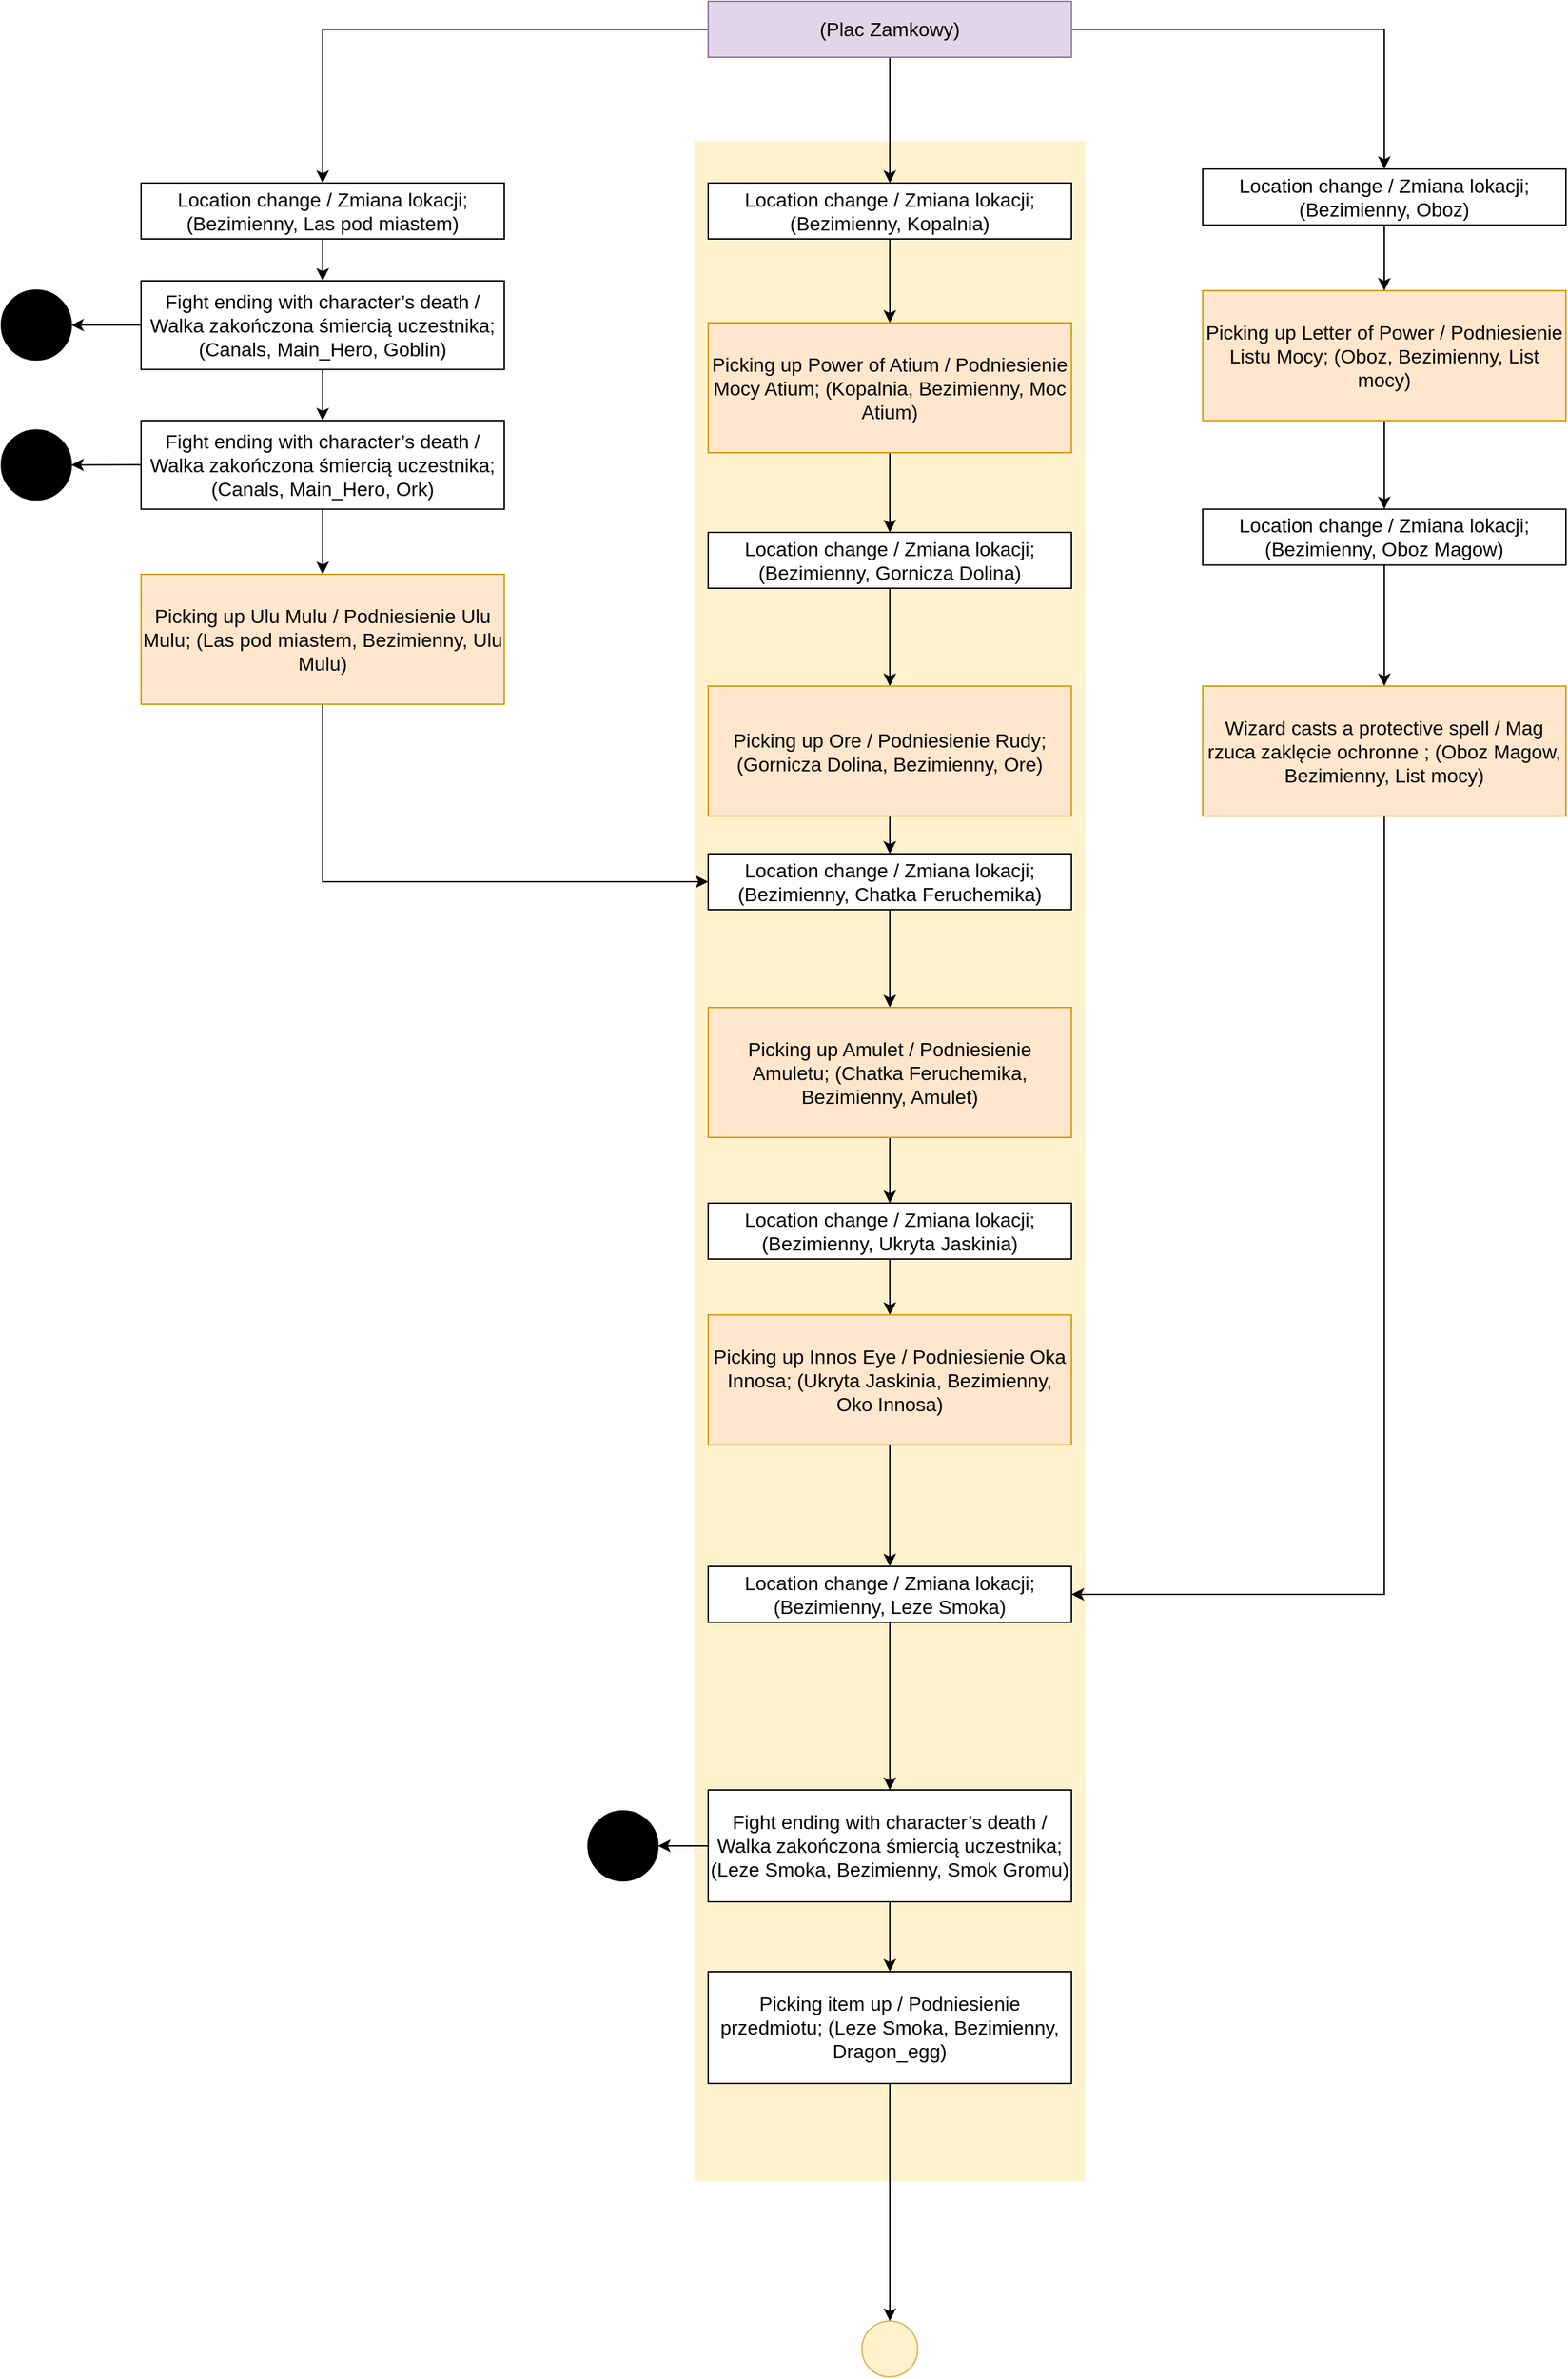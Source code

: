 <mxfile version="26.0.16">
  <diagram id="rkxneIpJQOFQeqjlJjRi" name="DiagramFabuly">
    <mxGraphModel dx="1736" dy="2110" grid="1" gridSize="10" guides="1" tooltips="1" connect="1" arrows="1" fold="1" page="1" pageScale="1" pageWidth="850" pageHeight="1100" math="0" shadow="0">
      <root>
        <mxCell id="0" />
        <mxCell id="1" parent="0" />
        <mxCell id="L8YZ8_fF07wdOiWUrEbG-100" value="" style="rounded=0;whiteSpace=wrap;html=1;fillColor=#fff2cc;fontFamily=Helvetica;fontSize=14;strokeColor=none;container=0;" parent="1" vertex="1">
          <mxGeometry x="866" y="-70" width="280" height="1460" as="geometry" />
        </mxCell>
        <mxCell id="pFNsEcpQbkUwThUsDJ2k-5" value="" style="edgeStyle=orthogonalEdgeStyle;rounded=0;orthogonalLoop=1;jettySize=auto;html=1;" parent="1" source="L8YZ8_fF07wdOiWUrEbG-86" target="L8YZ8_fF07wdOiWUrEbG-108" edge="1">
          <mxGeometry relative="1" as="geometry" />
        </mxCell>
        <mxCell id="zkXEyK3gHYX9UNPN8YG--12" style="edgeStyle=orthogonalEdgeStyle;rounded=0;orthogonalLoop=1;jettySize=auto;html=1;" edge="1" parent="1" source="L8YZ8_fF07wdOiWUrEbG-86" target="zkXEyK3gHYX9UNPN8YG--2">
          <mxGeometry relative="1" as="geometry" />
        </mxCell>
        <mxCell id="zkXEyK3gHYX9UNPN8YG--42" style="edgeStyle=orthogonalEdgeStyle;rounded=0;orthogonalLoop=1;jettySize=auto;html=1;entryX=0.5;entryY=0;entryDx=0;entryDy=0;" edge="1" parent="1" source="L8YZ8_fF07wdOiWUrEbG-86" target="zkXEyK3gHYX9UNPN8YG--41">
          <mxGeometry relative="1" as="geometry" />
        </mxCell>
        <mxCell id="L8YZ8_fF07wdOiWUrEbG-86" value="&lt;font&gt;(Plac Zamkowy)&lt;/font&gt;" style="rounded=0;whiteSpace=wrap;html=1;strokeColor=#9673a6;fillColor=#e1d5e7;container=0;fontSize=14;" parent="1" vertex="1">
          <mxGeometry x="876" y="-170" width="260" height="40" as="geometry" />
        </mxCell>
        <mxCell id="pFNsEcpQbkUwThUsDJ2k-6" value="" style="edgeStyle=orthogonalEdgeStyle;rounded=0;orthogonalLoop=1;jettySize=auto;html=1;entryX=0.5;entryY=0;entryDx=0;entryDy=0;" parent="1" source="L8YZ8_fF07wdOiWUrEbG-108" target="zkXEyK3gHYX9UNPN8YG--17" edge="1">
          <mxGeometry relative="1" as="geometry">
            <mxPoint x="1006" y="60" as="targetPoint" />
          </mxGeometry>
        </mxCell>
        <mxCell id="L8YZ8_fF07wdOiWUrEbG-108" value="&lt;span id=&quot;docs-internal-guid-4cfbbf0f-7fff-1ddc-6e00-4f36d3d0db7e&quot;&gt;&lt;span style=&quot;background-color: transparent ; vertical-align: baseline&quot;&gt;&lt;font&gt;&lt;font face=&quot;arial&quot;&gt;&lt;span&gt;Location change / Zmiana lokacji; (Bezimienny, Kopalnia)&lt;/span&gt;&lt;/font&gt;&lt;/font&gt;&lt;/span&gt;&lt;/span&gt;" style="rounded=0;whiteSpace=wrap;html=1;align=center;container=0;fontSize=14;" parent="1" vertex="1">
          <mxGeometry x="876" y="-40" width="260" height="40" as="geometry" />
        </mxCell>
        <mxCell id="pFNsEcpQbkUwThUsDJ2k-10" value="" style="edgeStyle=orthogonalEdgeStyle;rounded=0;orthogonalLoop=1;jettySize=auto;html=1;entryX=0.5;entryY=0;entryDx=0;entryDy=0;" parent="1" source="L8YZ8_fF07wdOiWUrEbG-129" target="zkXEyK3gHYX9UNPN8YG--22" edge="1">
          <mxGeometry relative="1" as="geometry">
            <mxPoint x="1006" y="550" as="targetPoint" />
          </mxGeometry>
        </mxCell>
        <mxCell id="L8YZ8_fF07wdOiWUrEbG-129" value="&lt;span id=&quot;docs-internal-guid-4cfbbf0f-7fff-1ddc-6e00-4f36d3d0db7e&quot;&gt;&lt;span style=&quot;background-color: transparent ; vertical-align: baseline&quot;&gt;&lt;font&gt;&lt;font face=&quot;arial&quot;&gt;&lt;span&gt;Location change / Zmiana lokacji;&lt;/span&gt;&lt;/font&gt;&lt;span style=&quot;font-family: arial;&quot;&gt;(Bezimienny, Chatka Feruchemika)&lt;/span&gt;&lt;br&gt;&lt;/font&gt;&lt;/span&gt;&lt;/span&gt;" style="rounded=0;whiteSpace=wrap;html=1;align=center;container=0;fontSize=14;" parent="1" vertex="1">
          <mxGeometry x="876" y="440" width="260" height="40" as="geometry" />
        </mxCell>
        <mxCell id="wIxRWUz_mLLFGNtNrPbb-8" value="" style="ellipse;whiteSpace=wrap;html=1;aspect=fixed;fontSize=14;align=center;fillColor=#fff2cc;strokeWidth=1;strokeColor=#d6b656;container=0;" parent="1" vertex="1">
          <mxGeometry x="986" y="1490" width="40" height="40" as="geometry" />
        </mxCell>
        <mxCell id="pFNsEcpQbkUwThUsDJ2k-8" value="" style="edgeStyle=orthogonalEdgeStyle;rounded=0;orthogonalLoop=1;jettySize=auto;html=1;exitX=0.5;exitY=1;exitDx=0;exitDy=0;" parent="1" source="zkXEyK3gHYX9UNPN8YG--19" edge="1">
          <mxGeometry relative="1" as="geometry">
            <mxPoint x="1006" y="260" as="sourcePoint" />
            <mxPoint x="1006" y="320" as="targetPoint" />
          </mxGeometry>
        </mxCell>
        <mxCell id="zkXEyK3gHYX9UNPN8YG--1" style="edgeStyle=orthogonalEdgeStyle;rounded=0;orthogonalLoop=1;jettySize=auto;html=1;entryX=0.5;entryY=0;entryDx=0;entryDy=0;" edge="1" parent="1" source="zkXEyK3gHYX9UNPN8YG--2" target="zkXEyK3gHYX9UNPN8YG--5">
          <mxGeometry relative="1" as="geometry" />
        </mxCell>
        <mxCell id="zkXEyK3gHYX9UNPN8YG--2" value="&lt;span id=&quot;docs-internal-guid-4cfbbf0f-7fff-1ddc-6e00-4f36d3d0db7e&quot;&gt;&lt;span style=&quot;background-color: transparent ; vertical-align: baseline&quot;&gt;&lt;font&gt;&lt;font face=&quot;arial&quot;&gt;&lt;span&gt;Location change / Zmiana lokacji; (Bezimienny, Las pod miastem)&lt;/span&gt;&lt;/font&gt;&lt;/font&gt;&lt;/span&gt;&lt;/span&gt;" style="rounded=0;whiteSpace=wrap;html=1;align=center;container=0;fontSize=14;" vertex="1" parent="1">
          <mxGeometry x="470" y="-40" width="260" height="40" as="geometry" />
        </mxCell>
        <mxCell id="zkXEyK3gHYX9UNPN8YG--3" style="edgeStyle=orthogonalEdgeStyle;rounded=0;orthogonalLoop=1;jettySize=auto;html=1;entryX=1;entryY=0.5;entryDx=0;entryDy=0;" edge="1" parent="1" source="zkXEyK3gHYX9UNPN8YG--5" target="zkXEyK3gHYX9UNPN8YG--6">
          <mxGeometry relative="1" as="geometry" />
        </mxCell>
        <mxCell id="zkXEyK3gHYX9UNPN8YG--4" style="edgeStyle=orthogonalEdgeStyle;rounded=0;orthogonalLoop=1;jettySize=auto;html=1;entryX=0.5;entryY=0;entryDx=0;entryDy=0;" edge="1" parent="1" source="zkXEyK3gHYX9UNPN8YG--5" target="zkXEyK3gHYX9UNPN8YG--9">
          <mxGeometry relative="1" as="geometry" />
        </mxCell>
        <mxCell id="zkXEyK3gHYX9UNPN8YG--5" value="&lt;span id=&quot;docs-internal-guid-4cfbbf0f-7fff-1ddc-6e00-4f36d3d0db7e&quot;&gt;&lt;span style=&quot;background-color: transparent ; vertical-align: baseline&quot;&gt;&lt;font&gt;&lt;span style=&quot;font-size: 14px;&quot;&gt;Fight ending with character’s death / Walka zakończona śmiercią uczestnika; (Canals, Main_Hero, Goblin)&lt;/span&gt;&lt;/font&gt;&lt;/span&gt;&lt;/span&gt;" style="rounded=0;whiteSpace=wrap;html=1;align=center;" vertex="1" parent="1">
          <mxGeometry x="470" y="30" width="260" height="63.37" as="geometry" />
        </mxCell>
        <mxCell id="zkXEyK3gHYX9UNPN8YG--6" value="" style="ellipse;whiteSpace=wrap;html=1;aspect=fixed;fillColor=#000000;" vertex="1" parent="1">
          <mxGeometry x="370" y="36.68" width="50" height="50" as="geometry" />
        </mxCell>
        <mxCell id="zkXEyK3gHYX9UNPN8YG--7" style="edgeStyle=orthogonalEdgeStyle;rounded=0;orthogonalLoop=1;jettySize=auto;html=1;exitX=0;exitY=0.5;exitDx=0;exitDy=0;entryX=1;entryY=0.5;entryDx=0;entryDy=0;" edge="1" parent="1" source="zkXEyK3gHYX9UNPN8YG--9" target="zkXEyK3gHYX9UNPN8YG--10">
          <mxGeometry relative="1" as="geometry" />
        </mxCell>
        <mxCell id="zkXEyK3gHYX9UNPN8YG--8" style="edgeStyle=orthogonalEdgeStyle;rounded=0;orthogonalLoop=1;jettySize=auto;html=1;exitX=0.5;exitY=1;exitDx=0;exitDy=0;entryX=0.5;entryY=0;entryDx=0;entryDy=0;" edge="1" parent="1" source="zkXEyK3gHYX9UNPN8YG--9" target="zkXEyK3gHYX9UNPN8YG--15">
          <mxGeometry relative="1" as="geometry">
            <mxPoint x="600" y="230" as="targetPoint" />
          </mxGeometry>
        </mxCell>
        <mxCell id="zkXEyK3gHYX9UNPN8YG--9" value="&lt;span id=&quot;docs-internal-guid-4cfbbf0f-7fff-1ddc-6e00-4f36d3d0db7e&quot;&gt;&lt;span style=&quot;background-color: transparent ; vertical-align: baseline&quot;&gt;&lt;font&gt;&lt;span style=&quot;font-size: 14px;&quot;&gt;Fight ending with character’s death / Walka zakończona śmiercią uczestnika; (Canals, Main_Hero, Ork)&lt;/span&gt;&lt;/font&gt;&lt;/span&gt;&lt;/span&gt;" style="rounded=0;whiteSpace=wrap;html=1;align=center;" vertex="1" parent="1">
          <mxGeometry x="470" y="130" width="260" height="63.37" as="geometry" />
        </mxCell>
        <mxCell id="zkXEyK3gHYX9UNPN8YG--10" value="" style="ellipse;whiteSpace=wrap;html=1;aspect=fixed;fillColor=#000000;" vertex="1" parent="1">
          <mxGeometry x="370" y="136.69" width="50" height="50" as="geometry" />
        </mxCell>
        <mxCell id="zkXEyK3gHYX9UNPN8YG--16" style="edgeStyle=orthogonalEdgeStyle;rounded=0;orthogonalLoop=1;jettySize=auto;html=1;entryX=0;entryY=0.5;entryDx=0;entryDy=0;" edge="1" parent="1" source="zkXEyK3gHYX9UNPN8YG--15" target="L8YZ8_fF07wdOiWUrEbG-129">
          <mxGeometry relative="1" as="geometry">
            <Array as="points">
              <mxPoint x="600" y="460" />
            </Array>
          </mxGeometry>
        </mxCell>
        <mxCell id="zkXEyK3gHYX9UNPN8YG--15" value="&lt;span style=&quot;font-size: 14px;&quot;&gt;Picking up Ulu Mulu / Podniesienie Ulu Mulu; (Las pod miastem, Bezimienny, Ulu Mulu)&lt;/span&gt;" style="rounded=0;whiteSpace=wrap;html=1;align=center;fillColor=#ffe6cc;strokeColor=#d79b00;" vertex="1" parent="1">
          <mxGeometry x="470" y="240" width="260" height="93" as="geometry" />
        </mxCell>
        <mxCell id="zkXEyK3gHYX9UNPN8YG--18" style="edgeStyle=orthogonalEdgeStyle;rounded=0;orthogonalLoop=1;jettySize=auto;html=1;entryX=0.5;entryY=0;entryDx=0;entryDy=0;" edge="1" parent="1" source="zkXEyK3gHYX9UNPN8YG--17" target="zkXEyK3gHYX9UNPN8YG--19">
          <mxGeometry relative="1" as="geometry">
            <mxPoint x="1006" y="200" as="targetPoint" />
          </mxGeometry>
        </mxCell>
        <mxCell id="zkXEyK3gHYX9UNPN8YG--17" value="&lt;span style=&quot;font-size: 14px;&quot;&gt;Picking up Power of Atium / Podniesienie Mocy Atium; (Kopalnia, Bezimienny, Moc Atium)&lt;/span&gt;" style="rounded=0;whiteSpace=wrap;html=1;align=center;fillColor=#ffe6cc;strokeColor=#d79b00;" vertex="1" parent="1">
          <mxGeometry x="876" y="60" width="260" height="93" as="geometry" />
        </mxCell>
        <mxCell id="zkXEyK3gHYX9UNPN8YG--19" value="Location change / Zmiana lokacji; (Bezimienny, Gornicza Dolina)" style="rounded=0;whiteSpace=wrap;html=1;align=center;container=0;fontSize=14;" vertex="1" parent="1">
          <mxGeometry x="876" y="210" width="260" height="40" as="geometry" />
        </mxCell>
        <mxCell id="zkXEyK3gHYX9UNPN8YG--21" style="edgeStyle=orthogonalEdgeStyle;rounded=0;orthogonalLoop=1;jettySize=auto;html=1;entryX=0.5;entryY=0;entryDx=0;entryDy=0;" edge="1" parent="1" source="zkXEyK3gHYX9UNPN8YG--20" target="L8YZ8_fF07wdOiWUrEbG-129">
          <mxGeometry relative="1" as="geometry" />
        </mxCell>
        <mxCell id="zkXEyK3gHYX9UNPN8YG--20" value="&lt;span style=&quot;font-size: 14px;&quot;&gt;Picking up Ore / Podniesienie Rudy; (Gornicza Dolina, Bezimienny, Ore)&lt;/span&gt;" style="rounded=0;whiteSpace=wrap;html=1;align=center;fillColor=#ffe6cc;strokeColor=#d79b00;" vertex="1" parent="1">
          <mxGeometry x="876" y="320" width="260" height="93" as="geometry" />
        </mxCell>
        <mxCell id="zkXEyK3gHYX9UNPN8YG--23" style="edgeStyle=orthogonalEdgeStyle;rounded=0;orthogonalLoop=1;jettySize=auto;html=1;entryX=0.5;entryY=0;entryDx=0;entryDy=0;" edge="1" parent="1" source="zkXEyK3gHYX9UNPN8YG--22" target="zkXEyK3gHYX9UNPN8YG--24">
          <mxGeometry relative="1" as="geometry">
            <mxPoint x="1006" y="680" as="targetPoint" />
          </mxGeometry>
        </mxCell>
        <mxCell id="zkXEyK3gHYX9UNPN8YG--22" value="&lt;span style=&quot;font-size: 14px;&quot;&gt;Picking up Amulet / Podniesienie Amuletu; (Chatka Feruchemika, Bezimienny, Amulet)&lt;/span&gt;" style="rounded=0;whiteSpace=wrap;html=1;align=center;fillColor=#ffe6cc;strokeColor=#d79b00;" vertex="1" parent="1">
          <mxGeometry x="876" y="550" width="260" height="93" as="geometry" />
        </mxCell>
        <mxCell id="zkXEyK3gHYX9UNPN8YG--26" style="edgeStyle=orthogonalEdgeStyle;rounded=0;orthogonalLoop=1;jettySize=auto;html=1;" edge="1" parent="1" source="zkXEyK3gHYX9UNPN8YG--24" target="zkXEyK3gHYX9UNPN8YG--25">
          <mxGeometry relative="1" as="geometry" />
        </mxCell>
        <mxCell id="zkXEyK3gHYX9UNPN8YG--24" value="&lt;span id=&quot;docs-internal-guid-4cfbbf0f-7fff-1ddc-6e00-4f36d3d0db7e&quot;&gt;&lt;span style=&quot;background-color: transparent ; vertical-align: baseline&quot;&gt;&lt;font&gt;Location change / Zmiana lokacji; (Bezimienny, Ukryta Jaskinia)&lt;/font&gt;&lt;/span&gt;&lt;/span&gt;" style="rounded=0;whiteSpace=wrap;html=1;align=center;container=0;fontSize=14;" vertex="1" parent="1">
          <mxGeometry x="876" y="690" width="260" height="40" as="geometry" />
        </mxCell>
        <mxCell id="zkXEyK3gHYX9UNPN8YG--28" style="edgeStyle=orthogonalEdgeStyle;rounded=0;orthogonalLoop=1;jettySize=auto;html=1;entryX=0.5;entryY=0;entryDx=0;entryDy=0;" edge="1" parent="1" source="zkXEyK3gHYX9UNPN8YG--25" target="zkXEyK3gHYX9UNPN8YG--27">
          <mxGeometry relative="1" as="geometry" />
        </mxCell>
        <mxCell id="zkXEyK3gHYX9UNPN8YG--25" value="&lt;span style=&quot;font-size: 14px;&quot;&gt;Picking up Innos Eye / Podniesienie Oka Innosa; (Ukryta Jaskinia, Bezimienny, Oko Innosa)&lt;/span&gt;" style="rounded=0;whiteSpace=wrap;html=1;align=center;fillColor=#ffe6cc;strokeColor=#d79b00;" vertex="1" parent="1">
          <mxGeometry x="876" y="770" width="260" height="93" as="geometry" />
        </mxCell>
        <mxCell id="zkXEyK3gHYX9UNPN8YG--33" style="edgeStyle=orthogonalEdgeStyle;rounded=0;orthogonalLoop=1;jettySize=auto;html=1;entryX=0.5;entryY=0;entryDx=0;entryDy=0;" edge="1" parent="1" source="zkXEyK3gHYX9UNPN8YG--27" target="zkXEyK3gHYX9UNPN8YG--31">
          <mxGeometry relative="1" as="geometry" />
        </mxCell>
        <mxCell id="zkXEyK3gHYX9UNPN8YG--27" value="Location change / Zmiana lokacji; (Bezimienny, Leze Smoka)" style="rounded=0;whiteSpace=wrap;html=1;align=center;container=0;fontSize=14;" vertex="1" parent="1">
          <mxGeometry x="876" y="950" width="260" height="40" as="geometry" />
        </mxCell>
        <mxCell id="zkXEyK3gHYX9UNPN8YG--35" style="edgeStyle=orthogonalEdgeStyle;rounded=0;orthogonalLoop=1;jettySize=auto;html=1;entryX=1;entryY=0.5;entryDx=0;entryDy=0;" edge="1" parent="1" source="zkXEyK3gHYX9UNPN8YG--31" target="zkXEyK3gHYX9UNPN8YG--34">
          <mxGeometry relative="1" as="geometry" />
        </mxCell>
        <mxCell id="zkXEyK3gHYX9UNPN8YG--38" style="edgeStyle=orthogonalEdgeStyle;rounded=0;orthogonalLoop=1;jettySize=auto;html=1;entryX=0.5;entryY=0;entryDx=0;entryDy=0;" edge="1" parent="1" source="zkXEyK3gHYX9UNPN8YG--31" target="zkXEyK3gHYX9UNPN8YG--37">
          <mxGeometry relative="1" as="geometry" />
        </mxCell>
        <mxCell id="zkXEyK3gHYX9UNPN8YG--31" value="&lt;span style=&quot;font-size: 14px;&quot;&gt;Fight ending with character’s death / Walka zakończona śmiercią uczestnika; (Leze Smoka, Bezimienny, Smok Gromu)&lt;/span&gt;" style="rounded=0;whiteSpace=wrap;html=1;align=center;" vertex="1" parent="1">
          <mxGeometry x="876" y="1110" width="260" height="80" as="geometry" />
        </mxCell>
        <mxCell id="zkXEyK3gHYX9UNPN8YG--34" value="" style="ellipse;whiteSpace=wrap;html=1;aspect=fixed;fillColor=#000000;" vertex="1" parent="1">
          <mxGeometry x="790" y="1125" width="50" height="50" as="geometry" />
        </mxCell>
        <mxCell id="zkXEyK3gHYX9UNPN8YG--39" style="edgeStyle=orthogonalEdgeStyle;rounded=0;orthogonalLoop=1;jettySize=auto;html=1;" edge="1" parent="1" source="zkXEyK3gHYX9UNPN8YG--37" target="wIxRWUz_mLLFGNtNrPbb-8">
          <mxGeometry relative="1" as="geometry" />
        </mxCell>
        <mxCell id="zkXEyK3gHYX9UNPN8YG--37" value="&lt;span style=&quot;font-size: 14px;&quot;&gt;Picking item up / Podniesienie przedmiotu; (Leze Smoka, Bezimienny, Dragon_egg)&lt;/span&gt;" style="rounded=0;whiteSpace=wrap;html=1;align=center;" vertex="1" parent="1">
          <mxGeometry x="876" y="1240" width="260" height="80" as="geometry" />
        </mxCell>
        <mxCell id="zkXEyK3gHYX9UNPN8YG--47" style="edgeStyle=orthogonalEdgeStyle;rounded=0;orthogonalLoop=1;jettySize=auto;html=1;entryX=0.5;entryY=0;entryDx=0;entryDy=0;" edge="1" parent="1" source="zkXEyK3gHYX9UNPN8YG--40" target="zkXEyK3gHYX9UNPN8YG--45">
          <mxGeometry relative="1" as="geometry" />
        </mxCell>
        <mxCell id="zkXEyK3gHYX9UNPN8YG--40" value="&lt;span style=&quot;font-size: 14px;&quot;&gt;Picking up Letter of Power / Podniesienie Listu Mocy; (Oboz, Bezimienny, List mocy)&lt;/span&gt;" style="rounded=0;whiteSpace=wrap;html=1;align=center;fillColor=#ffe6cc;strokeColor=#d79b00;" vertex="1" parent="1">
          <mxGeometry x="1230" y="37.0" width="260" height="93" as="geometry" />
        </mxCell>
        <mxCell id="zkXEyK3gHYX9UNPN8YG--44" style="edgeStyle=orthogonalEdgeStyle;rounded=0;orthogonalLoop=1;jettySize=auto;html=1;entryX=0.5;entryY=0;entryDx=0;entryDy=0;" edge="1" parent="1" source="zkXEyK3gHYX9UNPN8YG--41" target="zkXEyK3gHYX9UNPN8YG--40">
          <mxGeometry relative="1" as="geometry" />
        </mxCell>
        <mxCell id="zkXEyK3gHYX9UNPN8YG--41" value="&lt;font face=&quot;arial&quot;&gt;Location change / Zmiana lokacji; (Bezimienny, Oboz)&lt;/font&gt;" style="rounded=0;whiteSpace=wrap;html=1;align=center;container=0;fontSize=14;" vertex="1" parent="1">
          <mxGeometry x="1230" y="-50" width="260" height="40" as="geometry" />
        </mxCell>
        <mxCell id="zkXEyK3gHYX9UNPN8YG--49" style="edgeStyle=orthogonalEdgeStyle;rounded=0;orthogonalLoop=1;jettySize=auto;html=1;entryX=0.5;entryY=0;entryDx=0;entryDy=0;" edge="1" parent="1" source="zkXEyK3gHYX9UNPN8YG--45" target="zkXEyK3gHYX9UNPN8YG--48">
          <mxGeometry relative="1" as="geometry" />
        </mxCell>
        <mxCell id="zkXEyK3gHYX9UNPN8YG--45" value="&lt;font face=&quot;arial&quot;&gt;Location change / Zmiana lokacji; (Bezimienny, Oboz Magow)&lt;/font&gt;" style="rounded=0;whiteSpace=wrap;html=1;align=center;container=0;fontSize=14;" vertex="1" parent="1">
          <mxGeometry x="1230" y="193.37" width="260" height="40" as="geometry" />
        </mxCell>
        <mxCell id="zkXEyK3gHYX9UNPN8YG--50" style="edgeStyle=orthogonalEdgeStyle;rounded=0;orthogonalLoop=1;jettySize=auto;html=1;entryX=1;entryY=0.5;entryDx=0;entryDy=0;" edge="1" parent="1" source="zkXEyK3gHYX9UNPN8YG--48" target="zkXEyK3gHYX9UNPN8YG--27">
          <mxGeometry relative="1" as="geometry">
            <Array as="points">
              <mxPoint x="1360" y="970" />
            </Array>
          </mxGeometry>
        </mxCell>
        <mxCell id="zkXEyK3gHYX9UNPN8YG--48" value="&lt;span style=&quot;font-size: 14px;&quot;&gt;Wizard casts a protective spell / Mag rzuca zaklęcie ochronne ; (Oboz Magow, Bezimienny, List mocy)&lt;/span&gt;" style="rounded=0;whiteSpace=wrap;html=1;align=center;fillColor=#ffe6cc;strokeColor=#d79b00;" vertex="1" parent="1">
          <mxGeometry x="1230" y="320" width="260" height="93" as="geometry" />
        </mxCell>
      </root>
    </mxGraphModel>
  </diagram>
</mxfile>
